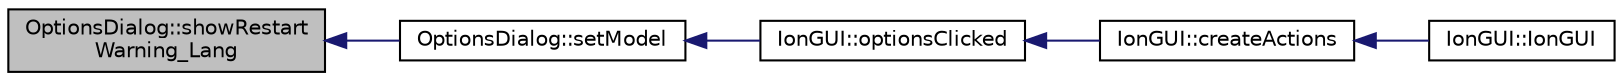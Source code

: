 digraph "OptionsDialog::showRestartWarning_Lang"
{
  edge [fontname="Helvetica",fontsize="10",labelfontname="Helvetica",labelfontsize="10"];
  node [fontname="Helvetica",fontsize="10",shape=record];
  rankdir="LR";
  Node89 [label="OptionsDialog::showRestart\lWarning_Lang",height=0.2,width=0.4,color="black", fillcolor="grey75", style="filled", fontcolor="black"];
  Node89 -> Node90 [dir="back",color="midnightblue",fontsize="10",style="solid",fontname="Helvetica"];
  Node90 [label="OptionsDialog::setModel",height=0.2,width=0.4,color="black", fillcolor="white", style="filled",URL="$db/d61/class_options_dialog.html#a11e902a52cb7472497d14e70cd9399d9"];
  Node90 -> Node91 [dir="back",color="midnightblue",fontsize="10",style="solid",fontname="Helvetica"];
  Node91 [label="IonGUI::optionsClicked",height=0.2,width=0.4,color="black", fillcolor="white", style="filled",URL="$dc/d0b/class_ion_g_u_i.html#a463be06dd466d69e20a3a8b073d110d2",tooltip="Show configuration dialog. "];
  Node91 -> Node92 [dir="back",color="midnightblue",fontsize="10",style="solid",fontname="Helvetica"];
  Node92 [label="IonGUI::createActions",height=0.2,width=0.4,color="black", fillcolor="white", style="filled",URL="$dc/d0b/class_ion_g_u_i.html#a5a5e1c2fbc2fec3d925d654c61a8b252",tooltip="Create the main UI actions. "];
  Node92 -> Node93 [dir="back",color="midnightblue",fontsize="10",style="solid",fontname="Helvetica"];
  Node93 [label="IonGUI::IonGUI",height=0.2,width=0.4,color="black", fillcolor="white", style="filled",URL="$dc/d0b/class_ion_g_u_i.html#ad0e22e4901b039bcc987ef0328c8c5d4"];
}
